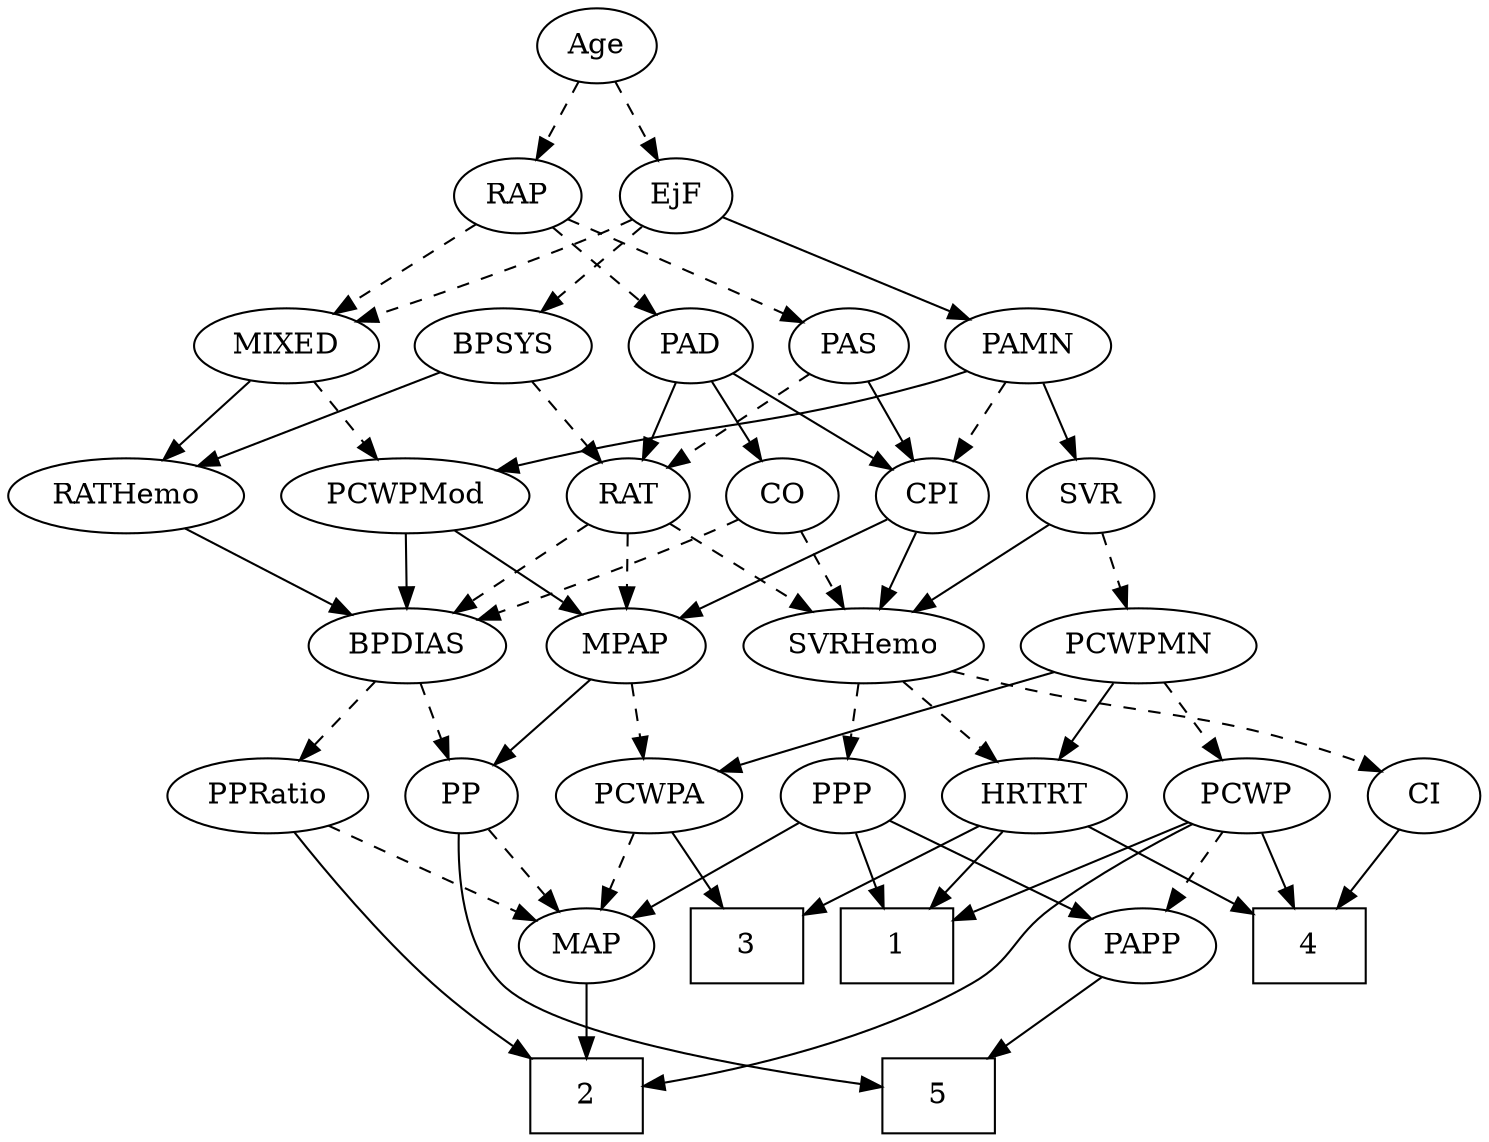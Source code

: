 strict digraph {
	graph [bb="0,0,644.4,540"];
	node [label="\N"];
	1	[height=0.5,
		pos="392.4,90",
		shape=box,
		width=0.75];
	2	[height=0.5,
		pos="244.4,18",
		shape=box,
		width=0.75];
	3	[height=0.5,
		pos="320.4,90",
		shape=box,
		width=0.75];
	4	[height=0.5,
		pos="584.4,90",
		shape=box,
		width=0.75];
	5	[height=0.5,
		pos="411.4,18",
		shape=box,
		width=0.75];
	Age	[height=0.5,
		pos="253.4,522",
		width=0.75];
	EjF	[height=0.5,
		pos="290.4,450",
		width=0.75];
	Age -> EjF	[pos="e,281.86,467.15 261.98,504.76 266.46,496.28 272.05,485.71 277.08,476.2",
		style=dashed];
	RAP	[height=0.5,
		pos="217.4,450",
		width=0.77632];
	Age -> RAP	[pos="e,225.95,467.63 245.05,504.76 240.75,496.4 235.4,486.02 230.56,476.61",
		style=dashed];
	MIXED	[height=0.5,
		pos="116.4,378",
		width=1.1193];
	EjF -> MIXED	[pos="e,146.81,389.94 269.19,438.67 264.36,436.4 259.23,434.06 254.4,432 221.82,418.08 184.25,403.76 156.54,393.52",
		style=dashed];
	BPSYS	[height=0.5,
		pos="212.4,378",
		width=1.0471];
	EjF -> BPSYS	[pos="e,229.4,394.26 274.99,435.17 264.21,425.5 249.57,412.36 237.17,401.23",
		style=dashed];
	PAMN	[height=0.5,
		pos="451.4,378",
		width=1.011];
	EjF -> PAMN	[pos="e,425.08,390.44 312.44,439.41 339.06,427.84 384.17,408.23 415.75,394.5",
		style=solid];
	RAP -> MIXED	[pos="e,137.24,393.45 198.87,436.16 184.03,425.88 162.93,411.25 145.79,399.37",
		style=dashed];
	PAD	[height=0.5,
		pos="296.4,378",
		width=0.79437];
	RAP -> PAD	[pos="e,280.43,393.14 233.38,434.83 244.73,424.78 260.16,411.11 272.9,399.82",
		style=dashed];
	PAS	[height=0.5,
		pos="370.4,378",
		width=0.75];
	RAP -> PAS	[pos="e,349.11,389.13 239.69,438.72 244.53,436.5 249.63,434.17 254.4,432 289.89,415.86 298.99,412.33 334.4,396 336.18,395.18 338.02,394.32 \
339.87,393.46",
		style=dashed];
	RATHemo	[height=0.5,
		pos="49.396,306",
		width=1.3721];
	MIXED -> RATHemo	[pos="e,65.004,323.31 101.19,361.12 92.578,352.12 81.634,340.68 72.028,330.65",
		style=solid];
	PCWPMod	[height=0.5,
		pos="168.4,306",
		width=1.4443];
	MIXED -> PCWPMod	[pos="e,156.04,323.63 128.46,360.76 134.86,352.14 142.87,341.36 150.03,331.73",
		style=dashed];
	MPAP	[height=0.5,
		pos="264.4,234",
		width=0.97491];
	PCWPA	[height=0.5,
		pos="272.4,162",
		width=1.1555];
	MPAP -> PCWPA	[pos="e,270.44,180.1 266.37,215.7 267.25,207.98 268.31,198.71 269.3,190.11",
		style=dashed];
	PP	[height=0.5,
		pos="185.4,162",
		width=0.75];
	MPAP -> PP	[pos="e,201.05,176.87 247.64,218.15 236.35,208.15 221.29,194.8 208.81,183.75",
		style=solid];
	BPSYS -> RATHemo	[pos="e,80.103,320.19 185.11,365.28 158.94,354.05 119.13,336.95 89.377,324.17",
		style=solid];
	RAT	[height=0.5,
		pos="265.4,306",
		width=0.75827];
	BPSYS -> RAT	[pos="e,253.53,322.67 224.69,360.76 231.41,351.89 239.85,340.74 247.31,330.89",
		style=dashed];
	CO	[height=0.5,
		pos="337.4,306",
		width=0.75];
	PAD -> CO	[pos="e,327.94,323.15 305.9,360.76 310.92,352.19 317.19,341.49 322.81,331.9",
		style=solid];
	CPI	[height=0.5,
		pos="409.4,306",
		width=0.75];
	PAD -> CPI	[pos="e,390.31,318.82 316.08,364.81 334.26,353.55 361.44,336.71 381.78,324.11",
		style=solid];
	PAD -> RAT	[pos="e,272.69,323.47 289.05,360.41 285.38,352.13 280.86,341.92 276.76,332.66",
		style=solid];
	SVRHemo	[height=0.5,
		pos="367.4,234",
		width=1.3902];
	CO -> SVRHemo	[pos="e,360.13,251.96 344.51,288.41 347.97,280.34 352.21,270.43 356.1,261.35",
		style=dashed];
	BPDIAS	[height=0.5,
		pos="168.4,234",
		width=1.1735];
	CO -> BPDIAS	[pos="e,198.99,246.57 316.17,294.71 311.34,292.44 306.21,290.09 301.4,288 270.44,274.54 234.89,260.44 208.34,250.17",
		style=dashed];
	PAS -> CPI	[pos="e,400.4,323.15 379.44,360.76 384.22,352.19 390.18,341.49 395.52,331.9",
		style=solid];
	PAS -> RAT	[pos="e,284,319.41 351.62,364.49 335.12,353.49 310.92,337.35 292.35,324.97",
		style=dashed];
	PAMN -> CPI	[pos="e,418.99,322.99 441.44,360.41 436.3,351.83 429.91,341.19 424.2,331.67",
		style=dashed];
	SVR	[height=0.5,
		pos="482.4,306",
		width=0.77632];
	PAMN -> SVR	[pos="e,474.96,323.79 458.9,360.05 462.48,351.97 466.84,342.12 470.83,333.11",
		style=solid];
	PAMN -> PCWPMod	[pos="e,207.01,318.21 424.03,365.86 418.26,363.74 412.17,361.67 406.4,360 329.27,337.74 307.44,342.79 229.4,324 225.31,323.02 221.08,321.95 \
216.84,320.84",
		style=solid];
	RATHemo -> BPDIAS	[pos="e,144.7,248.94 74.342,290.33 92.228,279.8 116.49,265.53 135.89,254.12",
		style=solid];
	CPI -> MPAP	[pos="e,289.04,246.9 388,294.67 364.39,283.27 326.08,264.78 298.36,251.4",
		style=solid];
	CPI -> SVRHemo	[pos="e,377.47,251.8 399.87,289.12 394.8,280.68 388.46,270.1 382.72,260.55",
		style=solid];
	RAT -> MPAP	[pos="e,264.64,252.1 265.15,287.7 265.04,279.98 264.91,270.71 264.78,262.11",
		style=dashed];
	RAT -> SVRHemo	[pos="e,345.05,250.34 283.63,292.49 298.27,282.44 319.15,268.11 336.41,256.27",
		style=dashed];
	RAT -> BPDIAS	[pos="e,189.1,249.94 247.6,292.16 233.54,282.01 213.62,267.64 197.28,255.84",
		style=dashed];
	PCWPMN	[height=0.5,
		pos="485.4,234",
		width=1.3902];
	SVR -> PCWPMN	[pos="e,484.66,252.1 483.14,287.7 483.47,279.98 483.87,270.71 484.23,262.11",
		style=dashed];
	SVR -> SVRHemo	[pos="e,391.7,249.79 462.63,292.97 445.51,282.55 420.4,267.27 400.27,255.01",
		style=solid];
	PCWPMod -> MPAP	[pos="e,245.11,249.07 189.7,289.46 203.55,279.36 221.76,266.09 236.72,255.18",
		style=solid];
	PCWPMod -> BPDIAS	[pos="e,168.4,252.1 168.4,287.7 168.4,279.98 168.4,270.71 168.4,262.11",
		style=solid];
	PCWPA -> 3	[pos="e,308.43,108.45 283.77,144.41 289.4,136.2 296.33,126.1 302.64,116.9",
		style=solid];
	MAP	[height=0.5,
		pos="244.4,90",
		width=0.84854];
	PCWPA -> MAP	[pos="e,251.11,107.79 265.62,144.05 262.38,135.97 258.44,126.12 254.84,117.11",
		style=dashed];
	PCWPMN -> PCWPA	[pos="e,304.22,173.64 449.66,221.37 416.83,210.67 366.81,194.34 323.4,180 320.29,178.98 317.09,177.91 313.86,176.84",
		style=solid];
	PCWP	[height=0.5,
		pos="537.4,162",
		width=0.97491];
	PCWPMN -> PCWP	[pos="e,525.52,178.99 497.72,216.41 504.22,207.66 512.32,196.75 519.51,187.08",
		style=dashed];
	HRTRT	[height=0.5,
		pos="444.4,162",
		width=1.1013];
	PCWPMN -> HRTRT	[pos="e,454.23,179.79 475.47,216.05 470.64,207.8 464.72,197.7 459.35,188.54",
		style=solid];
	PPP	[height=0.5,
		pos="359.4,162",
		width=0.75];
	SVRHemo -> PPP	[pos="e,361.35,180.1 365.42,215.7 364.54,207.98 363.48,198.71 362.49,190.11",
		style=dashed];
	CI	[height=0.5,
		pos="617.4,162",
		width=0.75];
	SVRHemo -> CI	[pos="e,596.77,173.66 404.77,221.91 411.93,219.88 419.38,217.82 426.4,216 494.84,198.2 514.6,203.23 581.4,180 583.31,179.34 585.25,178.6 \
587.19,177.82",
		style=dashed];
	SVRHemo -> HRTRT	[pos="e,427.52,178.34 384.87,217.12 395.25,207.68 408.58,195.56 419.99,185.19",
		style=dashed];
	BPDIAS -> PP	[pos="e,181.2,180.28 172.51,216.05 174.4,208.26 176.7,198.82 178.82,190.08",
		style=dashed];
	PPRatio	[height=0.5,
		pos="100.4,162",
		width=1.1013];
	BPDIAS -> PPRatio	[pos="e,115.76,178.82 152.97,217.12 144.1,207.99 132.8,196.36 122.95,186.22",
		style=dashed];
	MAP -> 2	[pos="e,244.4,36.104 244.4,71.697 244.4,63.983 244.4,54.712 244.4,46.112",
		style=solid];
	PP -> 5	[pos="e,384.07,22.412 184.08,143.82 183.54,123.88 185.9,91.257 204.4,72 227.58,47.858 320.95,31.415 374.03,23.814",
		style=solid];
	PP -> MAP	[pos="e,231.21,106.64 198.2,145.81 205.9,136.67 215.87,124.85 224.57,114.52",
		style=dashed];
	PPP -> 1	[pos="e,384.17,108.45 367.22,144.41 370.97,136.45 375.56,126.72 379.78,117.76",
		style=solid];
	PPP -> MAP	[pos="e,264.87,103.46 340.15,149.28 321.99,138.23 294.52,121.51 273.65,108.81",
		style=solid];
	PAPP	[height=0.5,
		pos="507.4,90",
		width=0.88464];
	PPP -> PAPP	[pos="e,483.39,102.35 380.92,150.82 405.41,139.24 445.69,120.18 474.21,106.69",
		style=solid];
	PPRatio -> 2	[pos="e,217.38,36.04 111.52,144.48 124.59,125.73 147.53,94.805 171.4,72 182.8,61.099 196.54,50.569 209,41.807",
		style=solid];
	PPRatio -> MAP	[pos="e,221.36,102.2 126.47,148.32 150.58,136.6 186.48,119.15 212.33,106.59",
		style=dashed];
	PCWP -> 1	[pos="e,419.58,104.13 512.8,149.13 489.77,138.01 455.07,121.26 428.83,108.59",
		style=solid];
	PCWP -> 2	[pos="e,271.55,22.682 517.33,146.98 502.84,136.63 482.99,121.97 466.4,108 448.6,93.016 448.59,83.548 428.4,72 381.71,45.303 320.54,31.182 \
281.84,24.404",
		style=solid];
	PCWP -> 4	[pos="e,572.9,108.12 548.3,144.76 553.94,136.35 560.97,125.89 567.32,116.44",
		style=solid];
	PCWP -> PAPP	[pos="e,514.59,107.79 530.13,144.05 526.67,135.97 522.45,126.12 518.59,117.11",
		style=dashed];
	CI -> 4	[pos="e,592.62,108.45 609.58,144.41 605.82,136.45 601.24,126.72 597.01,117.76",
		style=solid];
	PAPP -> 5	[pos="e,434.74,36.019 488.43,75.17 475.55,65.778 458.2,53.127 443.23,42.209",
		style=solid];
	HRTRT -> 1	[pos="e,405.12,108.12 432.34,144.76 426.09,136.35 418.31,125.89 411.29,116.44",
		style=solid];
	HRTRT -> 3	[pos="e,347.68,106.41 420.49,147.5 402.34,137.26 377.09,123 356.49,111.37",
		style=solid];
	HRTRT -> 4	[pos="e,556.97,104.71 470.07,148.16 491.91,137.24 523.53,121.43 547.98,109.21",
		style=solid];
}
